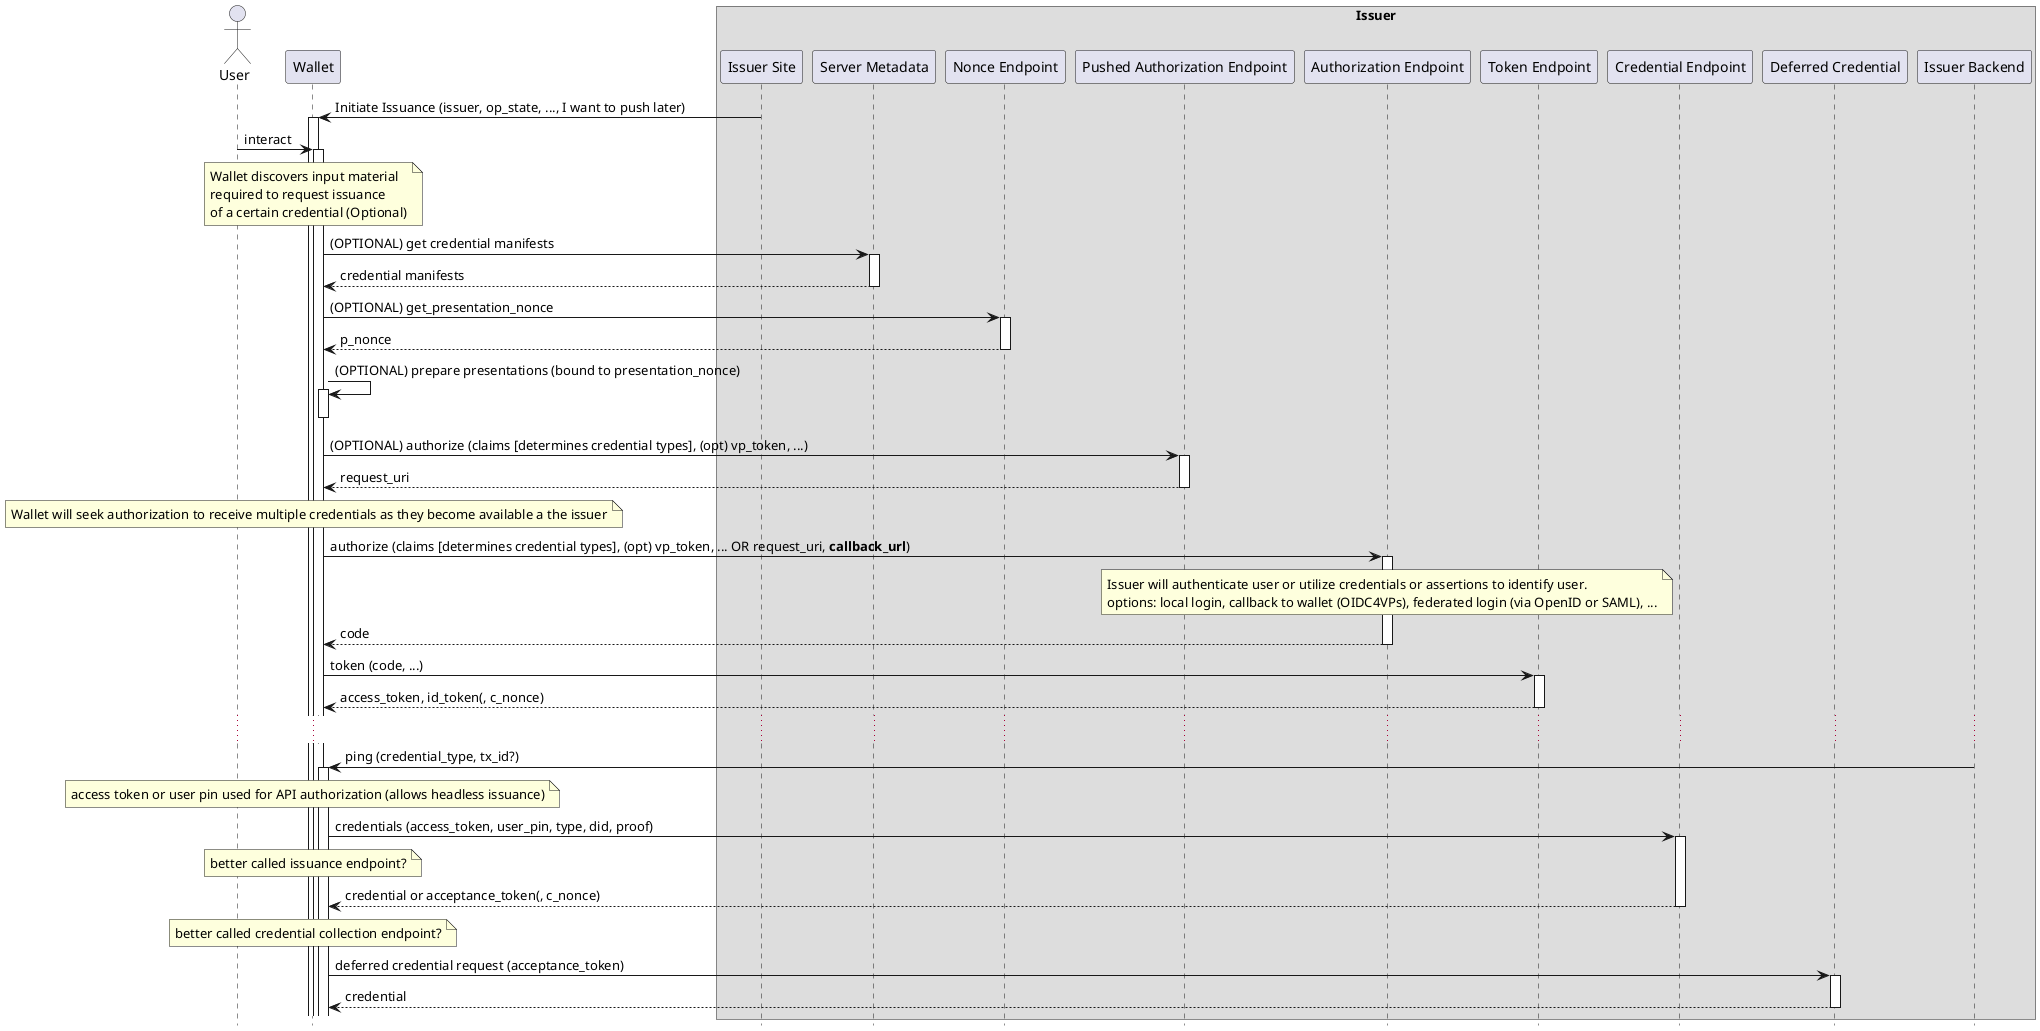 @startuml

actor User as U
participant Wallet as W
box Issuer
participant "Issuer Site" as IS
participant "Server Metadata" as metadata
participant "Nonce Endpoint" as init
participant "Pushed Authorization Endpoint" as PAR
participant "Authorization Endpoint" as AS
participant "Token Endpoint" as T
participant "Credential Endpoint" as P
participant "Deferred Credential" as I
participant "Issuer Backend" as B
end box
autoactivate on
hide footbox

IS -> W: Initiate Issuance (issuer, op_state, ..., I want to push later)

U -> W: interact
note over W: Wallet discovers input material\nrequired to request issuance\nof a certain credential (Optional)

W -> metadata: (OPTIONAL) get credential manifests
return credential manifests

W -> init: (OPTIONAL) get_presentation_nonce
return p_nonce

W -> W: (OPTIONAL) prepare presentations (bound to presentation_nonce)
deactivate W

W -> PAR: (OPTIONAL) authorize (claims [determines credential types], (opt) vp_token, ...)

return request_uri

note over W: Wallet will seek authorization to receive multiple credentials as they become available a the issuer
W -> AS: authorize (claims [determines credential types], (opt) vp_token, ... OR request_uri, **callback_url**)
note over AS: Issuer will authenticate user or utilize credentials or assertions to identify user. \noptions: local login, callback to wallet (OIDC4VPs), federated login (via OpenID or SAML), ...

return code

W -> T: token (code, ...)
return access_token, id_token(, c_nonce)

...

B -> W: ping (credential_type, tx_id?)

note over W: access token or user pin used for API authorization (allows headless issuance)
W->P: credentials (access_token, user_pin, type, did, proof)
note over W: better called issuance endpoint?

return credential or acceptance_token(, c_nonce)

note over W: better called credential collection endpoint?
W->I: deferred credential request (acceptance_token)
return credential

@enduml